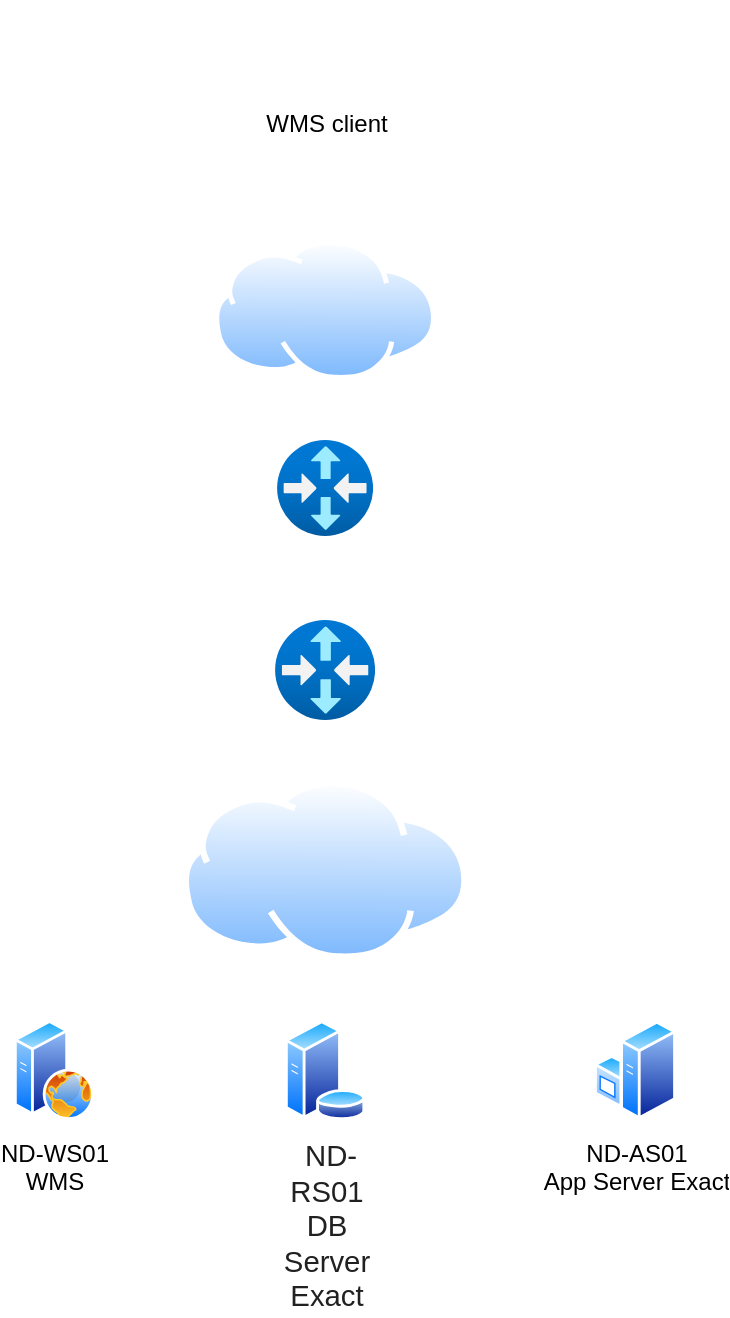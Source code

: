 <mxfile version="24.4.13" type="github">
  <diagram name="Page-1" id="x-4lfFE1bHsVELgbJs9u">
    <mxGraphModel dx="2074" dy="1098" grid="1" gridSize="10" guides="1" tooltips="1" connect="1" arrows="1" fold="1" page="1" pageScale="1" pageWidth="850" pageHeight="1100" math="0" shadow="0">
      <root>
        <mxCell id="0" />
        <mxCell id="1" parent="0" />
        <mxCell id="BqbNoxISk8H6lMRw6kgT-4" value="" style="image;aspect=fixed;perimeter=ellipsePerimeter;html=1;align=center;shadow=0;dashed=0;spacingTop=3;image=img/lib/active_directory/internet_cloud.svg;" vertex="1" parent="1">
          <mxGeometry x="404.13" y="570" width="142.86" height="90" as="geometry" />
        </mxCell>
        <mxCell id="BqbNoxISk8H6lMRw6kgT-5" value="" style="image;aspect=fixed;perimeter=ellipsePerimeter;html=1;align=center;shadow=0;dashed=0;spacingTop=3;image=img/lib/active_directory/internet_cloud.svg;" vertex="1" parent="1">
          <mxGeometry x="420" y="300" width="111.11" height="70" as="geometry" />
        </mxCell>
        <mxCell id="BqbNoxISk8H6lMRw6kgT-9" value="" style="image;aspect=fixed;html=1;points=[];align=center;fontSize=12;image=img/lib/azure2/networking/Virtual_Router.svg;" vertex="1" parent="1">
          <mxGeometry x="450.55" y="490" width="50" height="50" as="geometry" />
        </mxCell>
        <mxCell id="BqbNoxISk8H6lMRw6kgT-10" value="" style="image;aspect=fixed;html=1;points=[];align=center;fontSize=12;image=img/lib/azure2/networking/Virtual_Router.svg;" vertex="1" parent="1">
          <mxGeometry x="451.55" y="400" width="48" height="48" as="geometry" />
        </mxCell>
        <mxCell id="BqbNoxISk8H6lMRw6kgT-11" value="&lt;span style=&quot;color: rgb(33, 33, 33); font-family: Calibri, sans-serif, serif, EmojiFont; font-size: 14.667px; text-align: start; text-wrap: wrap;&quot;&gt;&amp;nbsp;ND-RS01&lt;/span&gt;&lt;div&gt;&lt;span style=&quot;color: rgb(33, 33, 33); font-family: Calibri, sans-serif, serif, EmojiFont; font-size: 14.667px; text-align: start; text-wrap: wrap;&quot;&gt;DB Server Exact&lt;/span&gt;&lt;/div&gt;" style="image;aspect=fixed;perimeter=ellipsePerimeter;html=1;align=center;shadow=0;dashed=0;spacingTop=3;image=img/lib/active_directory/database_server.svg;" vertex="1" parent="1">
          <mxGeometry x="455.05" y="690" width="41" height="50" as="geometry" />
        </mxCell>
        <mxCell id="BqbNoxISk8H6lMRw6kgT-16" value="ND-AS01&lt;div&gt;App Server Exact&lt;/div&gt;" style="image;aspect=fixed;perimeter=ellipsePerimeter;html=1;align=center;shadow=0;dashed=0;spacingTop=3;image=img/lib/active_directory/windows_server.svg;" vertex="1" parent="1">
          <mxGeometry x="610" y="690" width="41" height="50" as="geometry" />
        </mxCell>
        <mxCell id="BqbNoxISk8H6lMRw6kgT-19" value="ND-WS01&lt;div&gt;WMS&lt;/div&gt;" style="image;aspect=fixed;perimeter=ellipsePerimeter;html=1;align=center;shadow=0;dashed=0;spacingTop=3;image=img/lib/active_directory/web_server.svg;" vertex="1" parent="1">
          <mxGeometry x="320" y="690" width="40" height="50" as="geometry" />
        </mxCell>
        <mxCell id="BqbNoxISk8H6lMRw6kgT-20" value="WMS client" style="shape=image;html=1;verticalAlign=top;verticalLabelPosition=bottom;labelBackgroundColor=#ffffff;imageAspect=0;aspect=fixed;image=https://cdn1.iconfinder.com/data/icons/CrystalClear/48x48/devices/handheld.png" vertex="1" parent="1">
          <mxGeometry x="451.56" y="180" width="48" height="48" as="geometry" />
        </mxCell>
      </root>
    </mxGraphModel>
  </diagram>
</mxfile>
